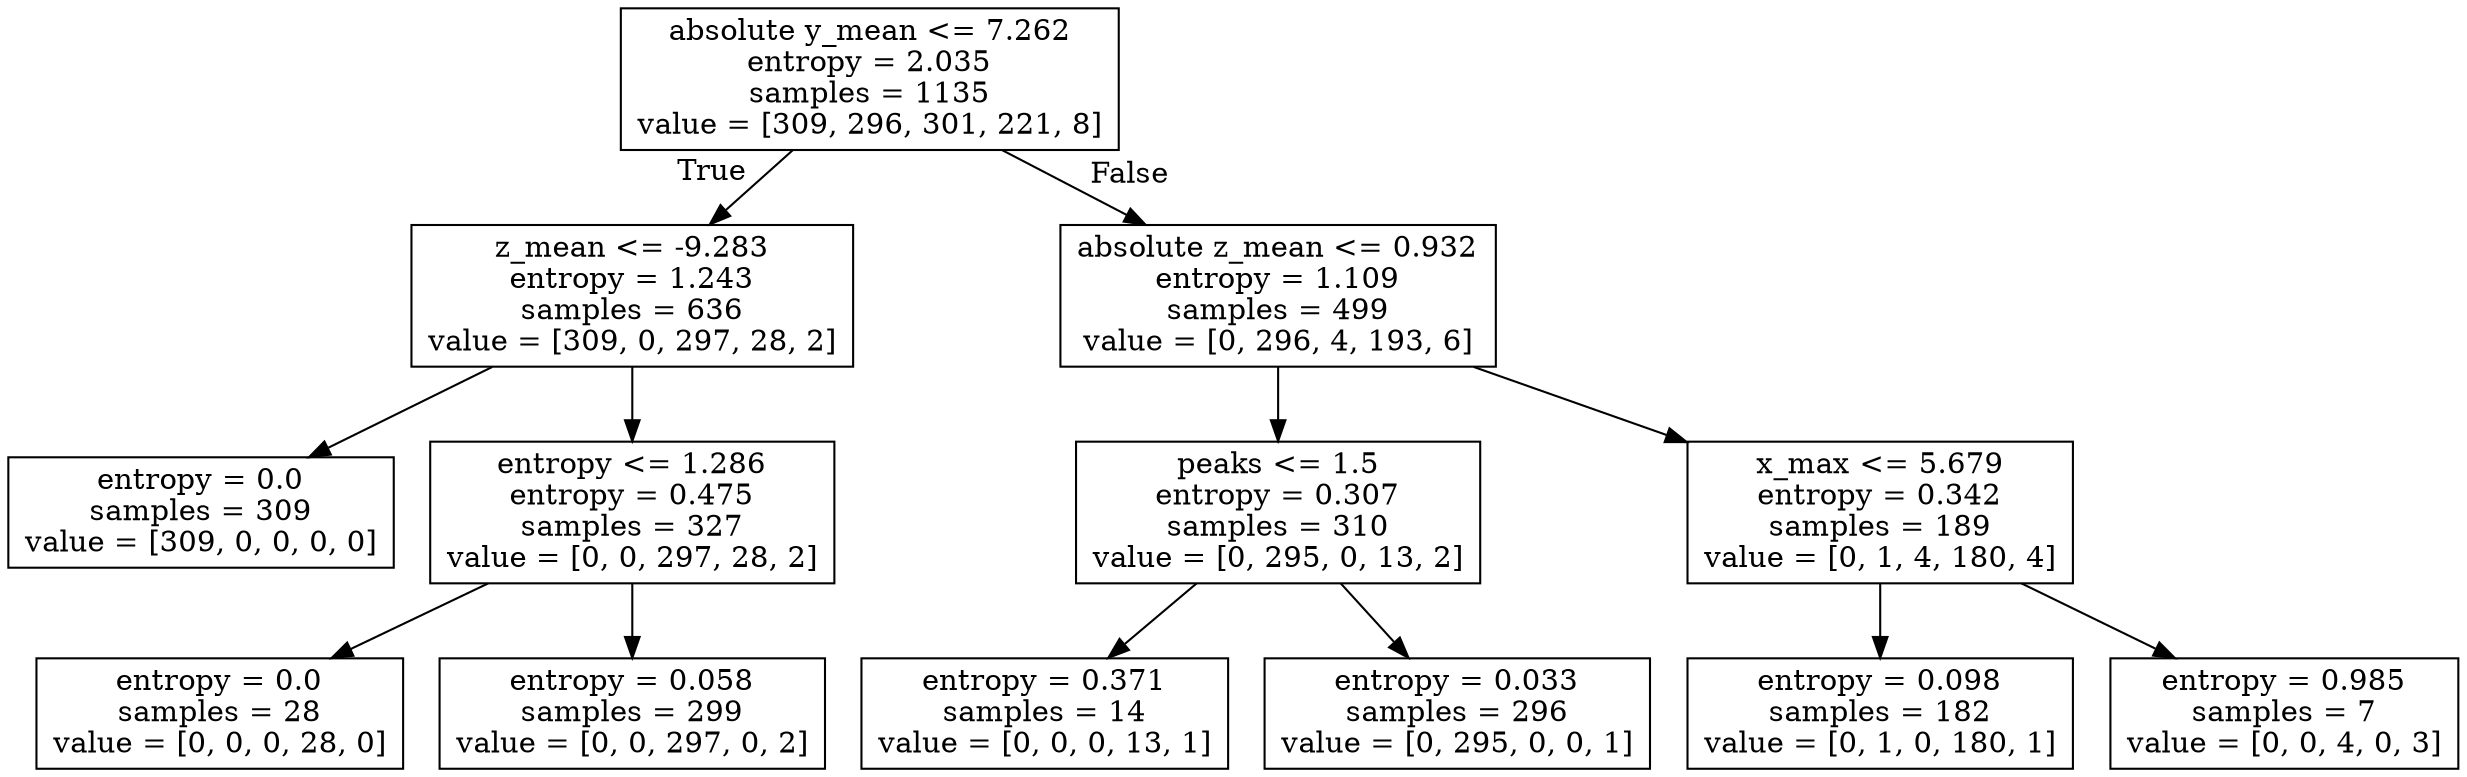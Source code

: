 digraph Tree {
node [shape=box] ;
0 [label="absolute y_mean <= 7.262\nentropy = 2.035\nsamples = 1135\nvalue = [309, 296, 301, 221, 8]"] ;
1 [label="z_mean <= -9.283\nentropy = 1.243\nsamples = 636\nvalue = [309, 0, 297, 28, 2]"] ;
0 -> 1 [labeldistance=2.5, labelangle=45, headlabel="True"] ;
2 [label="entropy = 0.0\nsamples = 309\nvalue = [309, 0, 0, 0, 0]"] ;
1 -> 2 ;
3 [label="entropy <= 1.286\nentropy = 0.475\nsamples = 327\nvalue = [0, 0, 297, 28, 2]"] ;
1 -> 3 ;
4 [label="entropy = 0.0\nsamples = 28\nvalue = [0, 0, 0, 28, 0]"] ;
3 -> 4 ;
5 [label="entropy = 0.058\nsamples = 299\nvalue = [0, 0, 297, 0, 2]"] ;
3 -> 5 ;
6 [label="absolute z_mean <= 0.932\nentropy = 1.109\nsamples = 499\nvalue = [0, 296, 4, 193, 6]"] ;
0 -> 6 [labeldistance=2.5, labelangle=-45, headlabel="False"] ;
7 [label="peaks <= 1.5\nentropy = 0.307\nsamples = 310\nvalue = [0, 295, 0, 13, 2]"] ;
6 -> 7 ;
8 [label="entropy = 0.371\nsamples = 14\nvalue = [0, 0, 0, 13, 1]"] ;
7 -> 8 ;
9 [label="entropy = 0.033\nsamples = 296\nvalue = [0, 295, 0, 0, 1]"] ;
7 -> 9 ;
10 [label="x_max <= 5.679\nentropy = 0.342\nsamples = 189\nvalue = [0, 1, 4, 180, 4]"] ;
6 -> 10 ;
11 [label="entropy = 0.098\nsamples = 182\nvalue = [0, 1, 0, 180, 1]"] ;
10 -> 11 ;
12 [label="entropy = 0.985\nsamples = 7\nvalue = [0, 0, 4, 0, 3]"] ;
10 -> 12 ;
}